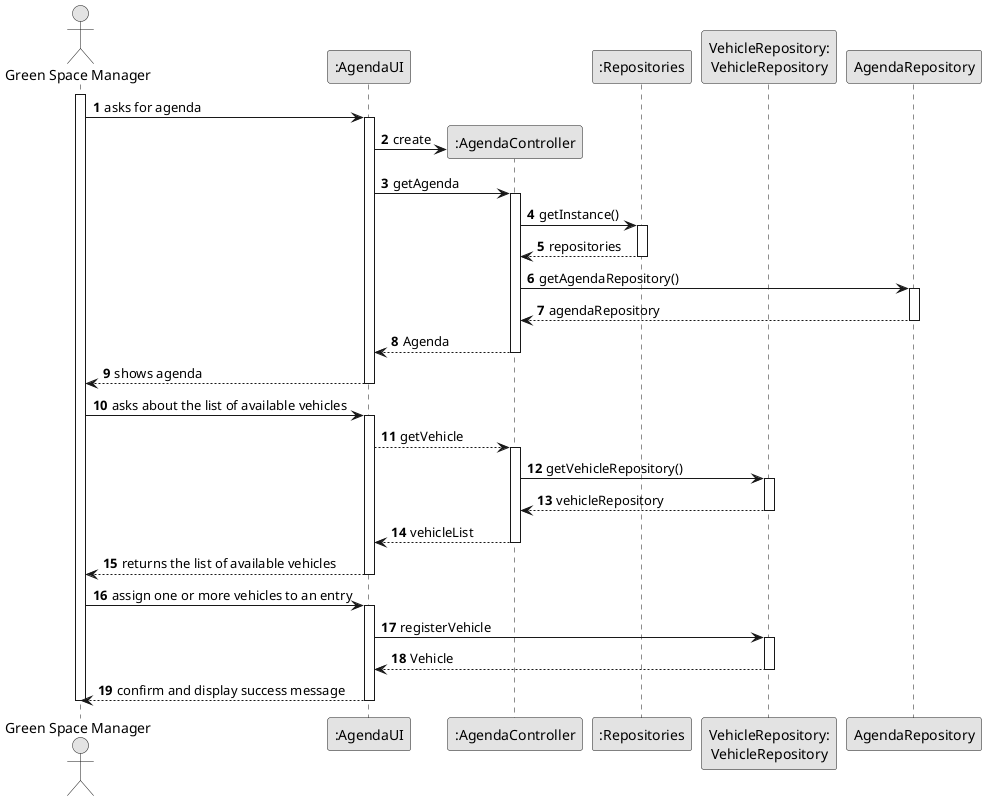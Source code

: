 @startuml
skinparam monochrome true
skinparam packageStyle rectangle
skinparam shadowing false

autonumber

'hide footbox
actor "Green Space Manager" as ADM
participant ":AgendaUI" as UI
participant ":AgendaController" as CTRL
participant ":Repositories" as RepositorySingleton
participant "VehicleRepository:\nVehicleRepository" as TaskCategoryRepository
participant "AgendaRepository" as Agenda


activate ADM

        ADM -> UI : asks for agenda

        activate UI

'            UI --> ADM : requests data (reference, description,  informal \n description, technical description, duration, cost)
            'create CTRL
            UI -> CTRL** : create

            UI -> CTRL : getAgenda
            activate CTRL

                CTRL -> RepositorySingleton : getInstance()
                activate RepositorySingleton

                    RepositorySingleton --> CTRL: repositories
                deactivate RepositorySingleton

                CTRL -> Agenda : getAgendaRepository()
                activate Agenda

                    Agenda --> CTRL: agendaRepository
                deactivate Agenda



                CTRL --> UI : Agenda
            deactivate CTRL

            UI --> ADM : shows agenda
        deactivate UI

    ADM -> UI : asks about the list of available vehicles
    activate UI

        UI --> CTRL : getVehicle

    activate CTRL


                    CTRL -> TaskCategoryRepository : getVehicleRepository()
                    activate TaskCategoryRepository

                        TaskCategoryRepository --> CTRL: vehicleRepository
                    deactivate TaskCategoryRepository



                    CTRL --> UI : vehicleList
                deactivate CTRL

        UI --> ADM : returns the list of available vehicles
    deactivate UI

    ADM -> UI : assign one or more vehicles to an entry
    activate UI

    UI -> TaskCategoryRepository : registerVehicle

        activate TaskCategoryRepository

        TaskCategoryRepository --> UI : Vehicle


        deactivate  TaskCategoryRepository

            deactivate CTRL
            UI --> ADM:  confirm and display success message
    deactivate UI

deactivate ADM

@enduml